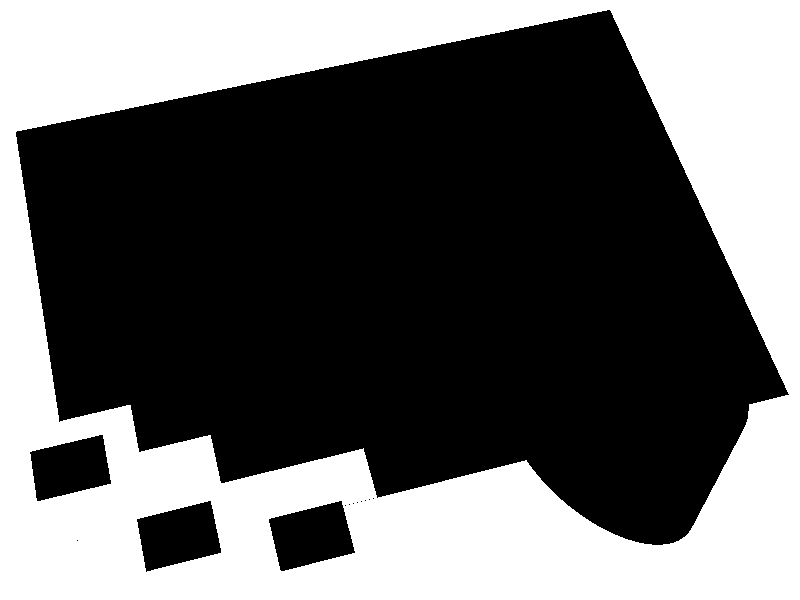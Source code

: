 global_settings { assumed_gamma 2.2 }#include "colors.inc"#declare WhitePlastic=pigment { color Black }#declare OrangePlastic=pigment { color Black }background { color MidnightBlue }camera{  location <0, 22, -13>  right <4/3, 0, 0>  up <0, 1, 0>  sky <0, 1, 0>  direction <0, 0, 2.21>  look_at <0, 0, 0>}light_source{	<0, 200, 25>	colour White	area_light	<20, 0, 0>, <0, 0, 20>, 8, 8}plane{	y, -0.2	pigment { color White }	finish	{		ambient 0.2		diffuse 0.8	}}// The mosaicobject{	difference	{		box		{			<0, 0, -.001>, <1, 1, .001>		}		union		{			box			{				<0, 0, -1>, <.1, .3, 1>			}			box			{				<.1, 0, -1>, <.2, .2, 1>			}			box			{				<.2, 0, -1>, <.4, .1, 1>			}		}	}	finish { ambient .4 diffuse .6 }	pigment { color Black }	translate <-.5, -.5, 0>	scale <16/1.25, 12/1.25, 1>	rotate 90*x	rotate -15*y	translate <-.4, .5, .7>}// Loose tilesbox{	<0, 0, -.001>, <1, 1, .001>	pigment { color Black }	translate <-.5, -.5, 0>	scale <16/12.5, 12/12.5, 1>	rotate 90*x	rotate -15*y	translate <-5.75, .6, -3.75>	finish	{		ambient .4		diffuse .6	}}box{	<0, 0, -.001>, <1, 1, .001>	pigment { color Black }	translate <-.5, -.5, 0>	scale <16/12.5, 12/12.5, 1>	rotate 90*x	rotate -15*y	translate <-1.5, .6, -5>	finish { ambient .4 diffuse .6 }}box{	<0, 0, -.001>, <1, 1, .001>	pigment { color Black }	translate <-.5, -.5, 0>	scale <16/12.5, 12/12.5, 1>	rotate 90*x	rotate -15*y	translate <-3.75, .6, -5>	finish 	{ ambient .4 diffuse .6 }}// Glue bottleunion{	sphere	{		<0, 1, 0> 1		scale <2, 1, 1>		texture { WhitePlastic }	}	cylinder	{		<0, 1, 0>, <0, 5, 0>, 1		scale <2, 1, 1>		texture { WhitePlastic }	}	sphere	{		<0, 5, 0> 1		scale <2, 1, 1>		texture { WhitePlastic }	}	cylinder	{		<0, 6, 0>, <0, 6.5, 0>, .9		texture { WhitePlastic }	}	cylinder	{		<0, 6.5, 0>, <0, 6.65, 0>, .6		texture { OrangePlastic }	}	cylinder	{		<0, 6.5, 0>, <0, 7.25, 0>, .5		texture { OrangePlastic }	}	sphere	{		<0, 0, 0> .5		scale <1, 2, 1>		translate <0, 7.25, 0>		texture { OrangePlastic }	}	rotate <0, 45, 0>	translate <3.5, -.5, -3.5>}